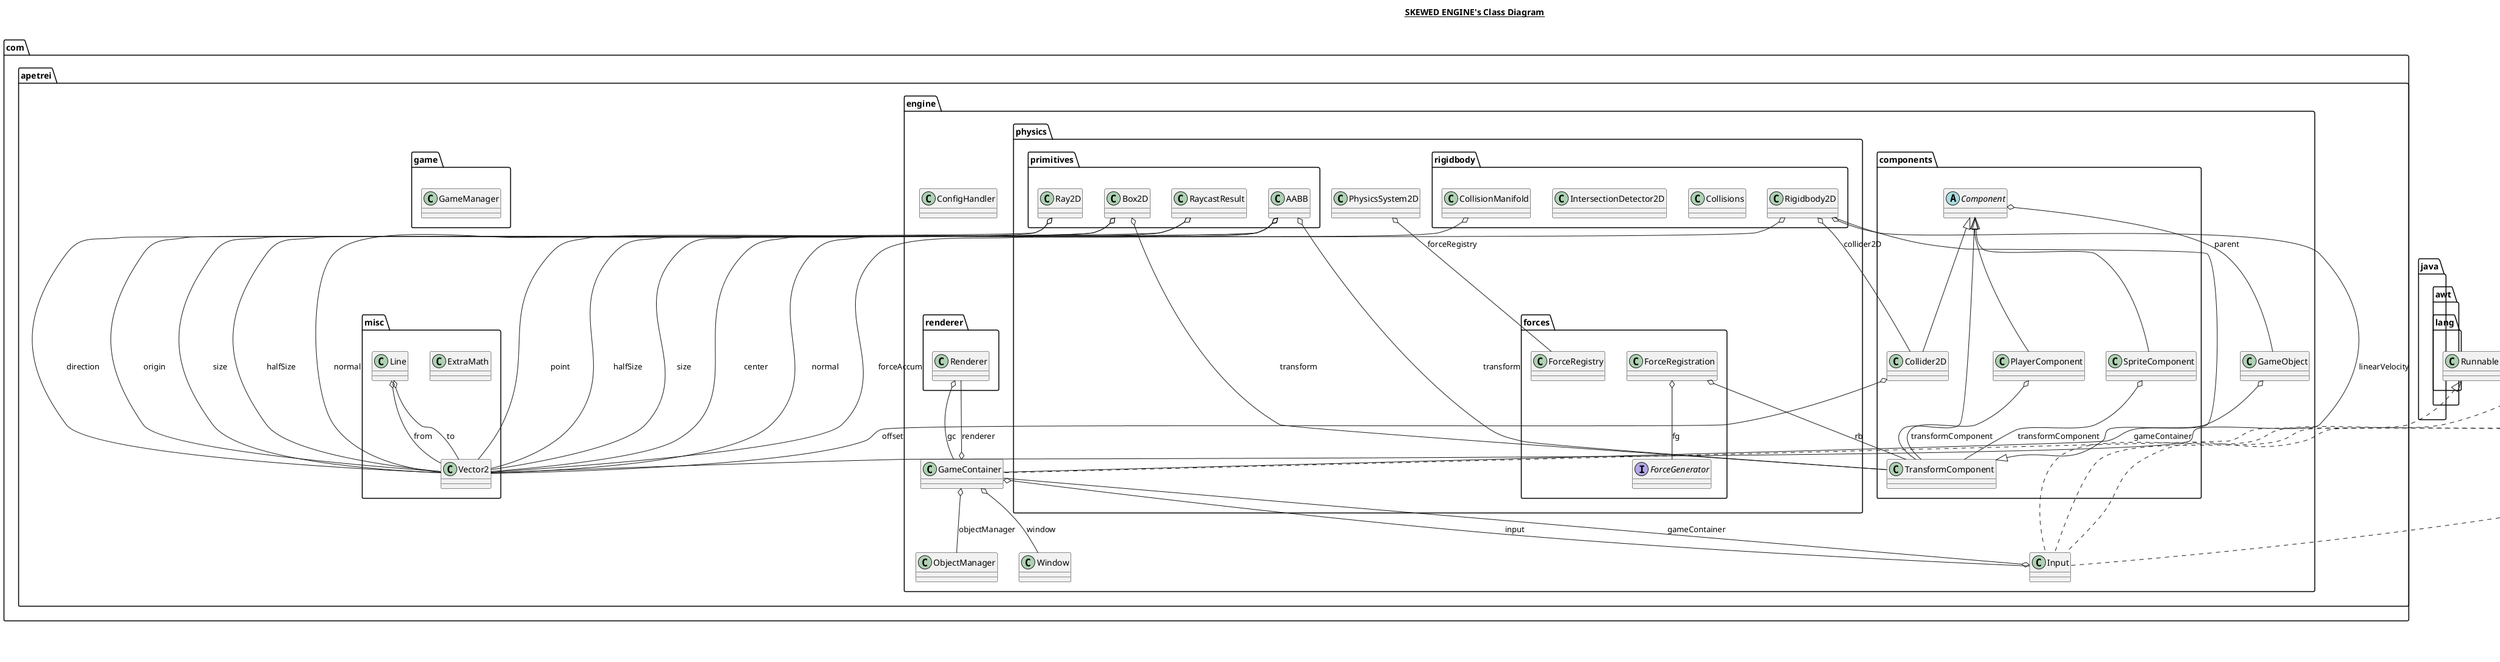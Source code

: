 @startuml

title __SKEWED ENGINE's Class Diagram__\n

  namespace com.apetrei.engine {
    class com.apetrei.engine.ConfigHandler {
    }
  }
  

  namespace com.apetrei.engine {
    class com.apetrei.engine.GameContainer {
    }
  }
  

  namespace com.apetrei.engine {
    class com.apetrei.engine.GameObject {
    }
  }
  

  namespace com.apetrei.engine {
    class com.apetrei.engine.Input {
    }
  }
  

  namespace com.apetrei.engine {
    class com.apetrei.engine.ObjectManager {
    }
  }
  

  namespace com.apetrei.engine {
    class com.apetrei.engine.Window {
    }
  }
  

  namespace com.apetrei.engine {
    namespace components {
      class com.apetrei.engine.components.Collider2D {
      }
    }
  }
  

  namespace com.apetrei.engine {
    namespace components {
      abstract class com.apetrei.engine.components.Component {
      }
    }
  }
  

  namespace com.apetrei.engine {
    namespace components {
      class com.apetrei.engine.components.PlayerComponent {
      }
    }
  }
  

  namespace com.apetrei.engine {
    namespace components {
      class com.apetrei.engine.components.SpriteComponent {
      }
    }
  }
  

  namespace com.apetrei.engine {
    namespace components {
      class com.apetrei.engine.components.TransformComponent {
      }
    }
  }
  

  namespace com.apetrei.engine {
    namespace physics {
      class com.apetrei.engine.physics.PhysicsSystem2D {
      }
    }
  }
  

  namespace com.apetrei.engine {
    namespace physics {
      namespace forces {
        interface com.apetrei.engine.physics.forces.ForceGenerator {
        }
      }
    }
  }
  

  namespace com.apetrei.engine {
    namespace physics {
      namespace forces {
        class com.apetrei.engine.physics.forces.ForceRegistration {
        }
      }
    }
  }
  

  namespace com.apetrei.engine {
    namespace physics {
      namespace forces {
        class com.apetrei.engine.physics.forces.ForceRegistry {
        }
      }
    }
  }
  

  namespace com.apetrei.engine {
    namespace physics {
      namespace primitives {
        class com.apetrei.engine.physics.primitives.AABB {
        }
      }
    }
  }
  

  namespace com.apetrei.engine {
    namespace physics {
      namespace primitives {
        class com.apetrei.engine.physics.primitives.Box2D {
        }
      }
    }
  }
  

  namespace com.apetrei.engine {
    namespace physics {
      namespace primitives {
        class com.apetrei.engine.physics.primitives.Ray2D {
        }
      }
    }
  }
  

  namespace com.apetrei.engine {
    namespace physics {
      namespace primitives {
        class com.apetrei.engine.physics.primitives.RaycastResult {
        }
      }
    }
  }
  

  namespace com.apetrei.engine {
    namespace physics {
      namespace rigidbody {
        class com.apetrei.engine.physics.rigidbody.CollisionManifold {
        }
      }
    }
  }
  

  namespace com.apetrei.engine {
    namespace physics {
      namespace rigidbody {
        class com.apetrei.engine.physics.rigidbody.Collisions {
        }
      }
    }
  }
  

  namespace com.apetrei.engine {
    namespace physics {
      namespace rigidbody {
        class com.apetrei.engine.physics.rigidbody.IntersectionDetector2D {
        }
      }
    }
  }
  

  namespace com.apetrei.engine {
    namespace physics {
      namespace rigidbody {
        class com.apetrei.engine.physics.rigidbody.Rigidbody2D {
        }
      }
    }
  }
  

  namespace com.apetrei.engine {
    namespace renderer {
      class com.apetrei.engine.renderer.Renderer {
      }
    }
  }
  

  namespace com.apetrei.game {
    class com.apetrei.game.GameManager {
    }
  }
  

  namespace com.apetrei.misc {
    class com.apetrei.misc.ExtraMath {
    }
  }
  

  namespace com.apetrei.misc {
    class com.apetrei.misc.Line {
    }
  }
  

  namespace com.apetrei.misc {
    class com.apetrei.misc.Vector2 {
    }
  }
  

  com.apetrei.engine.GameContainer .up.|> java.lang.Runnable
  com.apetrei.engine.GameContainer o-- com.apetrei.engine.Input : input
  com.apetrei.engine.GameContainer o-- com.apetrei.engine.ObjectManager : objectManager
  com.apetrei.engine.GameContainer o-- com.apetrei.engine.renderer.Renderer : renderer
  com.apetrei.engine.GameContainer o-- com.apetrei.engine.Window : window
  com.apetrei.engine.GameObject o-- com.apetrei.engine.GameContainer : gameContainer
  com.apetrei.engine.Input .up.|> java.awt.event.KeyListener
  com.apetrei.engine.Input .up.|> java.awt.event.MouseListener
  com.apetrei.engine.Input .up.|> java.awt.event.MouseMotionListener
  com.apetrei.engine.Input .up.|> java.awt.event.MouseWheelListener
  com.apetrei.engine.Input o-- com.apetrei.engine.GameContainer : gameContainer
  com.apetrei.engine.components.Collider2D -up-|> com.apetrei.engine.components.Component
  com.apetrei.engine.components.Collider2D o-- com.apetrei.misc.Vector2 : offset
  com.apetrei.engine.components.Component o-- com.apetrei.engine.GameObject : parent
  com.apetrei.engine.components.PlayerComponent -up-|> com.apetrei.engine.components.Component
  com.apetrei.engine.components.PlayerComponent o-- com.apetrei.engine.components.TransformComponent : transformComponent
  com.apetrei.engine.components.SpriteComponent -up-|> com.apetrei.engine.components.Component
  com.apetrei.engine.components.SpriteComponent o-- com.apetrei.engine.components.TransformComponent : transformComponent
  com.apetrei.engine.components.TransformComponent -up-|> com.apetrei.engine.components.Component
  com.apetrei.engine.components.TransformComponent o-- com.apetrei.misc.Vector2 : position
  com.apetrei.engine.physics.PhysicsSystem2D o-- com.apetrei.engine.physics.forces.ForceRegistry : forceRegistry
  com.apetrei.engine.physics.forces.ForceRegistration o-- com.apetrei.engine.physics.forces.ForceGenerator : fg
  com.apetrei.engine.physics.forces.ForceRegistration o-- com.apetrei.engine.components.TransformComponent : rb
  com.apetrei.engine.physics.primitives.AABB o-- com.apetrei.misc.Vector2 : center
  com.apetrei.engine.physics.primitives.AABB o-- com.apetrei.misc.Vector2 : halfSize
  com.apetrei.engine.physics.primitives.AABB o-- com.apetrei.misc.Vector2 : size
  com.apetrei.engine.physics.primitives.AABB o-- com.apetrei.engine.components.TransformComponent : transform
  com.apetrei.engine.physics.primitives.Box2D o-- com.apetrei.misc.Vector2 : halfSize
  com.apetrei.engine.physics.primitives.Box2D o-- com.apetrei.misc.Vector2 : size
  com.apetrei.engine.physics.primitives.Box2D o-- com.apetrei.engine.components.TransformComponent : transform
  com.apetrei.engine.physics.primitives.Ray2D o-- com.apetrei.misc.Vector2 : direction
  com.apetrei.engine.physics.primitives.Ray2D o-- com.apetrei.misc.Vector2 : origin
  com.apetrei.engine.physics.primitives.RaycastResult o-- com.apetrei.misc.Vector2 : normal
  com.apetrei.engine.physics.primitives.RaycastResult o-- com.apetrei.misc.Vector2 : point
  com.apetrei.engine.physics.rigidbody.CollisionManifold o-- com.apetrei.misc.Vector2 : normal
  com.apetrei.engine.physics.rigidbody.Rigidbody2D -up-|> com.apetrei.engine.components.TransformComponent
  com.apetrei.engine.physics.rigidbody.Rigidbody2D o-- com.apetrei.engine.components.Collider2D : collider2D
  com.apetrei.engine.physics.rigidbody.Rigidbody2D o-- com.apetrei.misc.Vector2 : forceAccum
  com.apetrei.engine.physics.rigidbody.Rigidbody2D o-- com.apetrei.misc.Vector2 : linearVelocity
  com.apetrei.engine.renderer.Renderer o-- com.apetrei.engine.GameContainer : gc
  com.apetrei.misc.Line o-- com.apetrei.misc.Vector2 : from
  com.apetrei.misc.Line o-- com.apetrei.misc.Vector2 : to


right footer


PlantUML diagram generated by SketchIt! (https://bitbucket.org/pmesmeur/sketch.it)
For more information about this tool, please contact philippe.mesmeur@gmail.com
endfooter

@enduml
